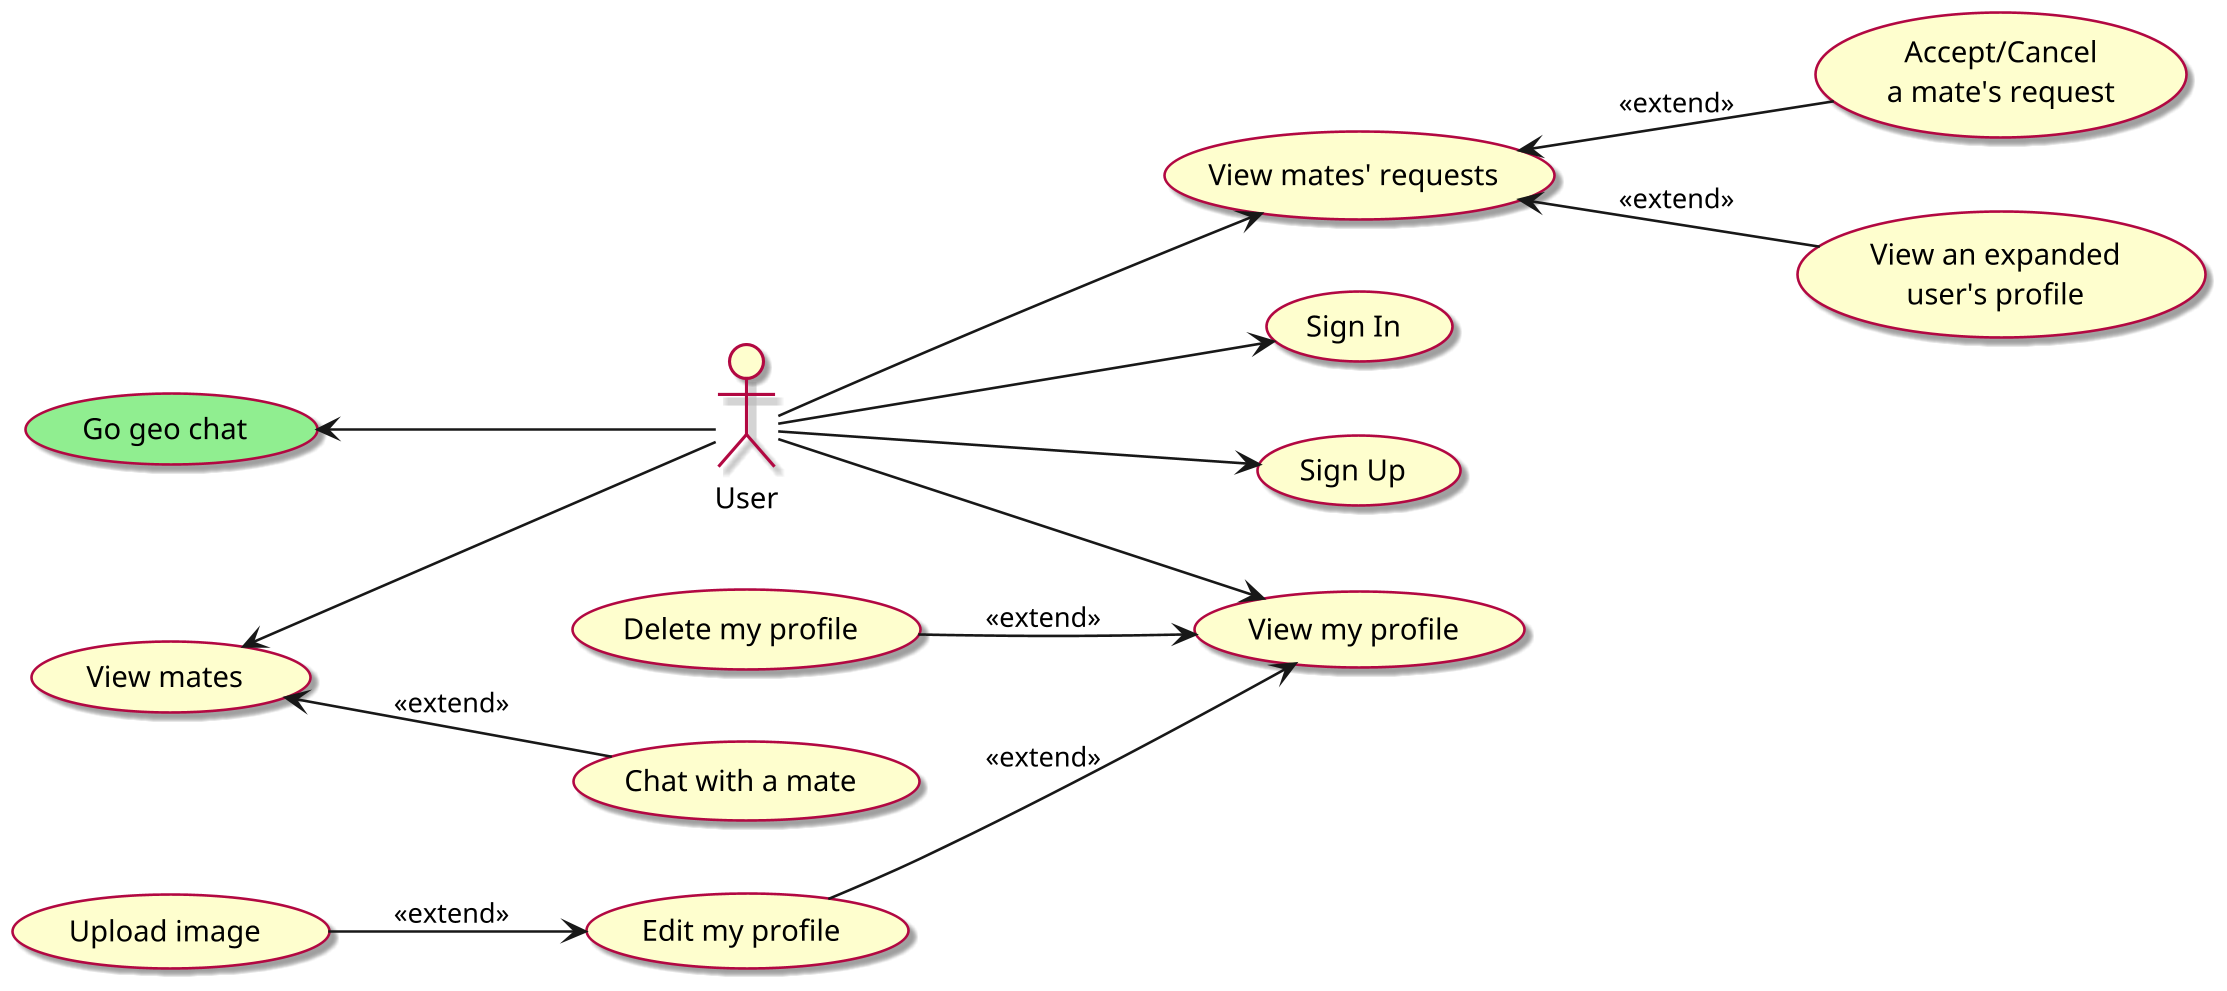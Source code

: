 @startuml uc_p1

skinparam ArrowThickness 1.25

skinparam ActorBorderThickness 1.5
skinparam ActorBackgroundColor #FEFECE
skinparam ActorBorderColor #B20842

skinparam UsecaseBorderColor #B20842
skinparam UsecaseBorderThickness 1.25
skinparam UsecaseBackgroundColor #FEFECE

skinparam Shadowing true
skinparam dpi 200

' -----------------------------------------------

actor "User" as User

usecase "Sign In" as SignIn
usecase "Sign Up" as SignUp

usecase "View my profile" as ViewMyProfile
usecase "Edit my profile" as EditMyProfile
usecase "Upload image" as UploadImage
usecase "Delete my profile" as DeleteMyProfile

usecase "View mates" as ViewMates
usecase "Chat with a mate" as ChatWithMate
usecase "View mates' requests" as ViewMatesReqs
usecase "Accept/Cancel\na mate's request" as AccCanMateReq

usecase "View an expanded\nuser's profile" as ViewExpandedUserProfile

' see uc2.wsd diagram...
usecase "Go geo chat" as GoGeoChat #LightGreen

' -----------------------------------------------

left to right direction

User --> SignIn
User --> SignUp

User --> ViewMyProfile
ViewMyProfile <-u- EditMyProfile : <<extend>>
ViewMyProfile <-u- DeleteMyProfile : <<extend>>
EditMyProfile <-u- UploadImage : <<extend>>

User -u-> ViewMates
User -d-> ViewMatesReqs

ViewMates <-- ChatWithMate : <<extend>>
ViewMatesReqs <-- AccCanMateReq : <<extend>>
ViewMatesReqs <-- ViewExpandedUserProfile : <<extend>>

User -u-> GoGeoChat

@enduml